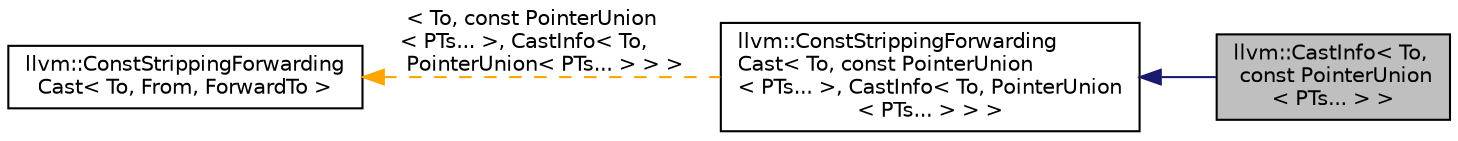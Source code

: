 digraph "llvm::CastInfo&lt; To, const PointerUnion&lt; PTs... &gt; &gt;"
{
 // LATEX_PDF_SIZE
  bgcolor="transparent";
  edge [fontname="Helvetica",fontsize="10",labelfontname="Helvetica",labelfontsize="10"];
  node [fontname="Helvetica",fontsize="10",shape=record];
  rankdir="LR";
  Node1 [label="llvm::CastInfo\< To,\l const PointerUnion\l\< PTs... \> \>",height=0.2,width=0.4,color="black", fillcolor="grey75", style="filled", fontcolor="black",tooltip=" "];
  Node2 -> Node1 [dir="back",color="midnightblue",fontsize="10",style="solid",fontname="Helvetica"];
  Node2 [label="llvm::ConstStrippingForwarding\lCast\< To, const PointerUnion\l\< PTs... \>, CastInfo\< To, PointerUnion\l\< PTs... \> \> \>",height=0.2,width=0.4,color="black",URL="$structllvm_1_1ConstStrippingForwardingCast.html",tooltip=" "];
  Node3 -> Node2 [dir="back",color="orange",fontsize="10",style="dashed",label=" \< To, const PointerUnion\l\< PTs... \>, CastInfo\< To,\l PointerUnion\< PTs... \> \> \>" ,fontname="Helvetica"];
  Node3 [label="llvm::ConstStrippingForwarding\lCast\< To, From, ForwardTo \>",height=0.2,width=0.4,color="black",URL="$structllvm_1_1ConstStrippingForwardingCast.html",tooltip="Provides a cast trait that strips const from types to make it easier to implement a const-version of ..."];
}
